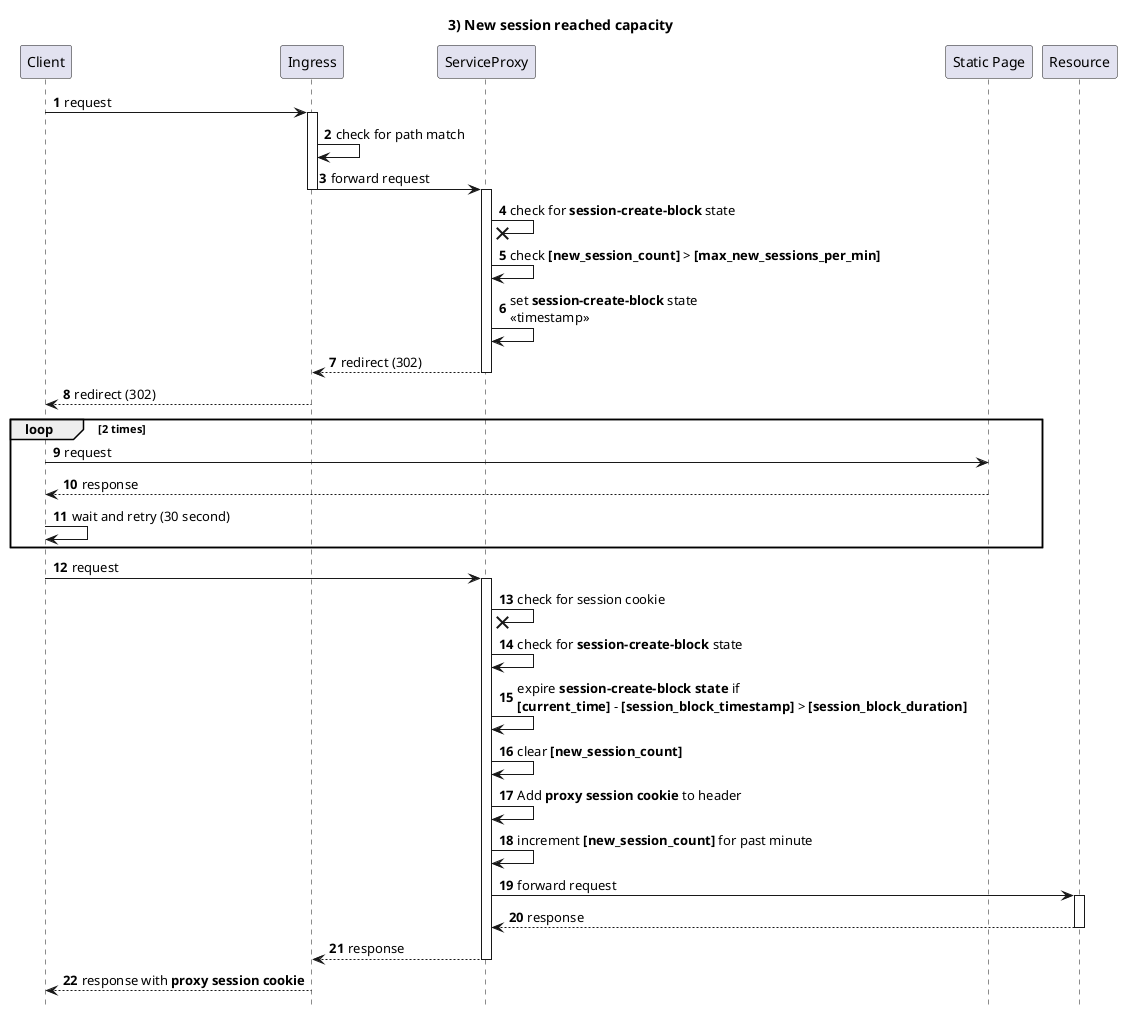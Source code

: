 @startuml 3-new-session-no-capacity

title 3) New session reached capacity

autonumber
hide footbox

Client -> Ingress: request

activate Ingress
Ingress -> Ingress: check for path match
Ingress -> ServiceProxy: forward request
deactivate Ingress

activate ServiceProxy
ServiceProxy ->X ServiceProxy: check for <b>session-create-block</b> state
ServiceProxy -> ServiceProxy: check <b>[new_session_count]</b> > <b>[max_new_sessions_per_min]</b>
ServiceProxy -> ServiceProxy: set <b>session-create-block</b> state\n<<timestamp>>
ServiceProxy --> Ingress: redirect (302)
deactivate ServiceProxy
Ingress --> Client: redirect (302)


loop 2 times
    Client -> "Static Page": request
    "Static Page" --> Client: response
    Client -> Client: wait and retry (30 second)
end

Client -> ServiceProxy: request
activate ServiceProxy
ServiceProxy ->X ServiceProxy: check for session cookie
ServiceProxy -> ServiceProxy: check for <b>session-create-block</b> state
ServiceProxy -> ServiceProxy: expire <b>session-create-block state</b> if\n<b>[current_time]</b> - <b>[session_block_timestamp]</b> > <b>[session_block_duration]</b>
ServiceProxy -> ServiceProxy: clear <b>[new_session_count]</b>
ServiceProxy -> ServiceProxy: Add <b>proxy session cookie</b> to header
ServiceProxy -> ServiceProxy: increment <b>[new_session_count]</b> for past minute
ServiceProxy -> Resource: forward request

activate Resource
Resource --> ServiceProxy: response
deactivate Resource
ServiceProxy --> Ingress: response
deactivate ServiceProxy

Ingress --> Client: response with <b>proxy session cookie</b>

@enduml